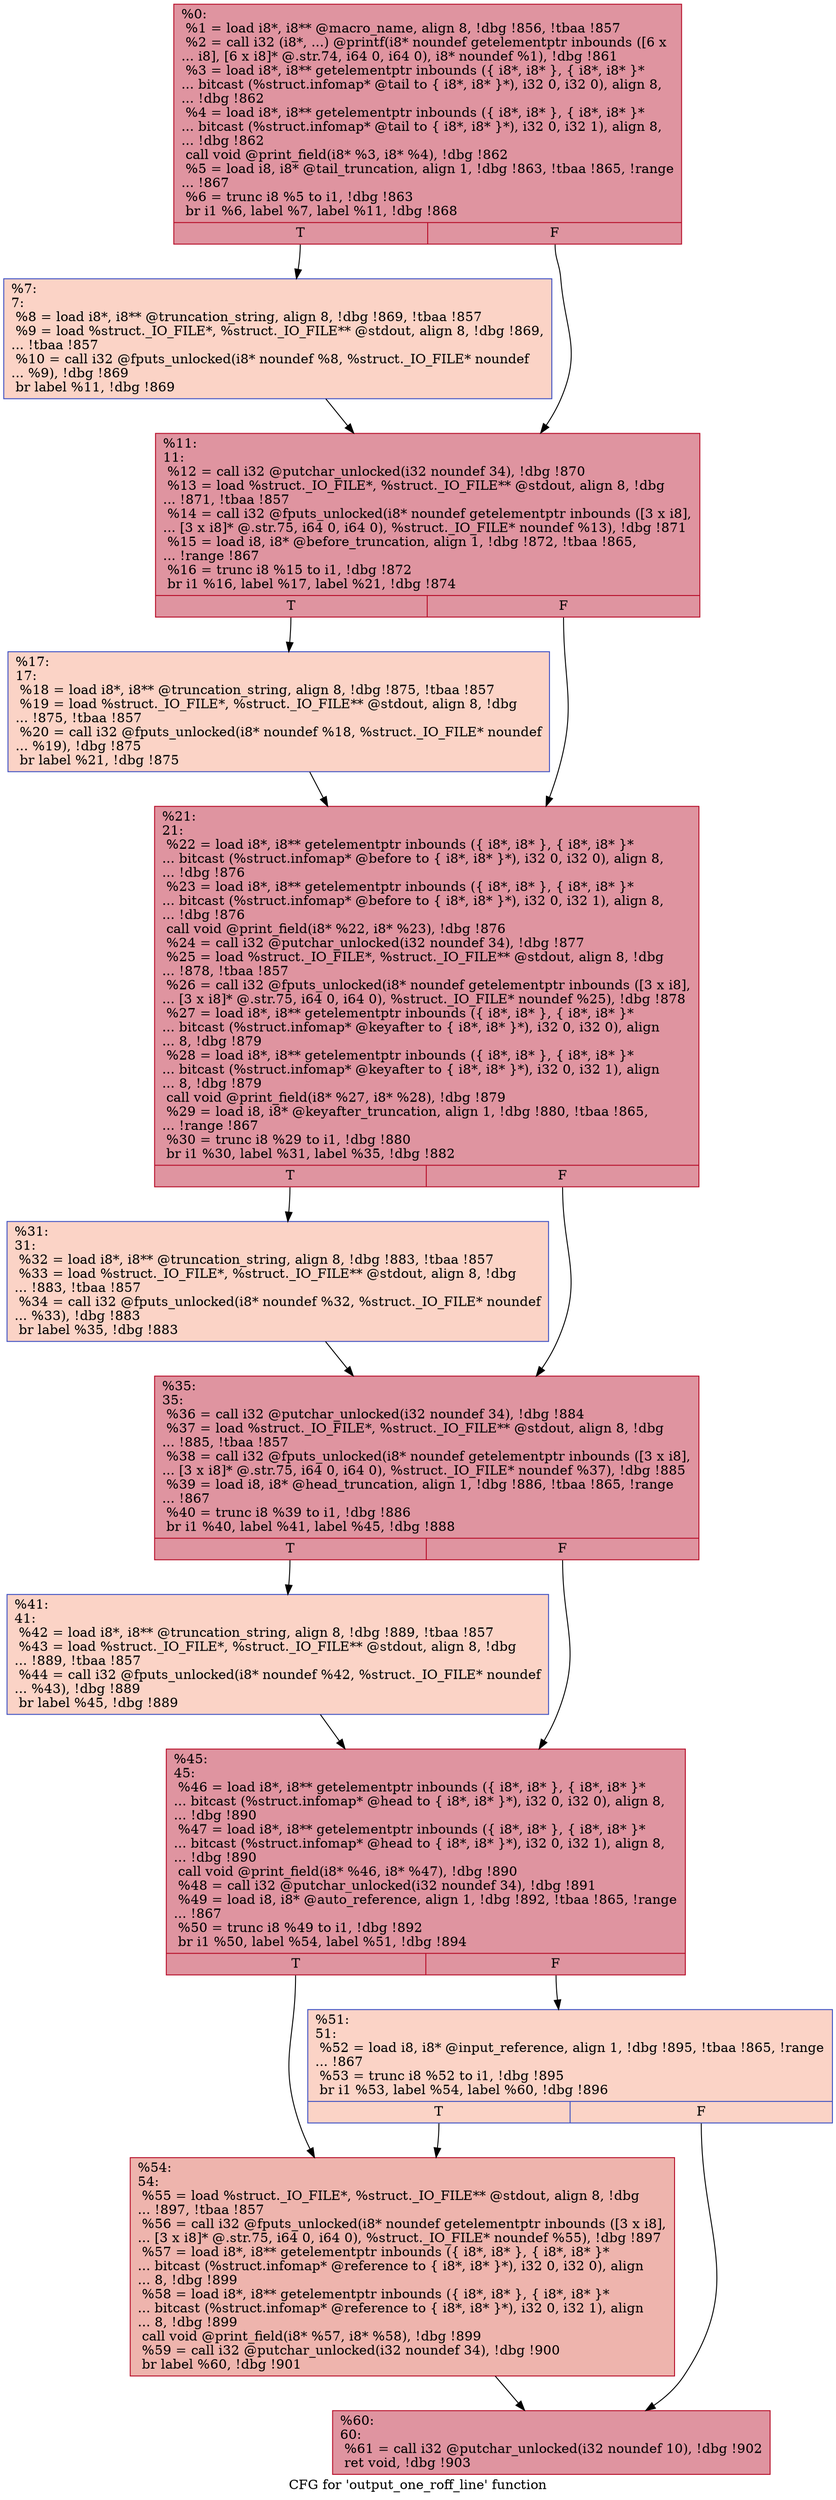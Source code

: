 digraph "CFG for 'output_one_roff_line' function" {
	label="CFG for 'output_one_roff_line' function";

	Node0x168f400 [shape=record,color="#b70d28ff", style=filled, fillcolor="#b70d2870",label="{%0:\l  %1 = load i8*, i8** @macro_name, align 8, !dbg !856, !tbaa !857\l  %2 = call i32 (i8*, ...) @printf(i8* noundef getelementptr inbounds ([6 x\l... i8], [6 x i8]* @.str.74, i64 0, i64 0), i8* noundef %1), !dbg !861\l  %3 = load i8*, i8** getelementptr inbounds (\{ i8*, i8* \}, \{ i8*, i8* \}*\l... bitcast (%struct.infomap* @tail to \{ i8*, i8* \}*), i32 0, i32 0), align 8,\l... !dbg !862\l  %4 = load i8*, i8** getelementptr inbounds (\{ i8*, i8* \}, \{ i8*, i8* \}*\l... bitcast (%struct.infomap* @tail to \{ i8*, i8* \}*), i32 0, i32 1), align 8,\l... !dbg !862\l  call void @print_field(i8* %3, i8* %4), !dbg !862\l  %5 = load i8, i8* @tail_truncation, align 1, !dbg !863, !tbaa !865, !range\l... !867\l  %6 = trunc i8 %5 to i1, !dbg !863\l  br i1 %6, label %7, label %11, !dbg !868\l|{<s0>T|<s1>F}}"];
	Node0x168f400:s0 -> Node0x168f940;
	Node0x168f400:s1 -> Node0x168f990;
	Node0x168f940 [shape=record,color="#3d50c3ff", style=filled, fillcolor="#f59c7d70",label="{%7:\l7:                                                \l  %8 = load i8*, i8** @truncation_string, align 8, !dbg !869, !tbaa !857\l  %9 = load %struct._IO_FILE*, %struct._IO_FILE** @stdout, align 8, !dbg !869,\l... !tbaa !857\l  %10 = call i32 @fputs_unlocked(i8* noundef %8, %struct._IO_FILE* noundef\l... %9), !dbg !869\l  br label %11, !dbg !869\l}"];
	Node0x168f940 -> Node0x168f990;
	Node0x168f990 [shape=record,color="#b70d28ff", style=filled, fillcolor="#b70d2870",label="{%11:\l11:                                               \l  %12 = call i32 @putchar_unlocked(i32 noundef 34), !dbg !870\l  %13 = load %struct._IO_FILE*, %struct._IO_FILE** @stdout, align 8, !dbg\l... !871, !tbaa !857\l  %14 = call i32 @fputs_unlocked(i8* noundef getelementptr inbounds ([3 x i8],\l... [3 x i8]* @.str.75, i64 0, i64 0), %struct._IO_FILE* noundef %13), !dbg !871\l  %15 = load i8, i8* @before_truncation, align 1, !dbg !872, !tbaa !865,\l... !range !867\l  %16 = trunc i8 %15 to i1, !dbg !872\l  br i1 %16, label %17, label %21, !dbg !874\l|{<s0>T|<s1>F}}"];
	Node0x168f990:s0 -> Node0x168f9e0;
	Node0x168f990:s1 -> Node0x168fa30;
	Node0x168f9e0 [shape=record,color="#3d50c3ff", style=filled, fillcolor="#f59c7d70",label="{%17:\l17:                                               \l  %18 = load i8*, i8** @truncation_string, align 8, !dbg !875, !tbaa !857\l  %19 = load %struct._IO_FILE*, %struct._IO_FILE** @stdout, align 8, !dbg\l... !875, !tbaa !857\l  %20 = call i32 @fputs_unlocked(i8* noundef %18, %struct._IO_FILE* noundef\l... %19), !dbg !875\l  br label %21, !dbg !875\l}"];
	Node0x168f9e0 -> Node0x168fa30;
	Node0x168fa30 [shape=record,color="#b70d28ff", style=filled, fillcolor="#b70d2870",label="{%21:\l21:                                               \l  %22 = load i8*, i8** getelementptr inbounds (\{ i8*, i8* \}, \{ i8*, i8* \}*\l... bitcast (%struct.infomap* @before to \{ i8*, i8* \}*), i32 0, i32 0), align 8,\l... !dbg !876\l  %23 = load i8*, i8** getelementptr inbounds (\{ i8*, i8* \}, \{ i8*, i8* \}*\l... bitcast (%struct.infomap* @before to \{ i8*, i8* \}*), i32 0, i32 1), align 8,\l... !dbg !876\l  call void @print_field(i8* %22, i8* %23), !dbg !876\l  %24 = call i32 @putchar_unlocked(i32 noundef 34), !dbg !877\l  %25 = load %struct._IO_FILE*, %struct._IO_FILE** @stdout, align 8, !dbg\l... !878, !tbaa !857\l  %26 = call i32 @fputs_unlocked(i8* noundef getelementptr inbounds ([3 x i8],\l... [3 x i8]* @.str.75, i64 0, i64 0), %struct._IO_FILE* noundef %25), !dbg !878\l  %27 = load i8*, i8** getelementptr inbounds (\{ i8*, i8* \}, \{ i8*, i8* \}*\l... bitcast (%struct.infomap* @keyafter to \{ i8*, i8* \}*), i32 0, i32 0), align\l... 8, !dbg !879\l  %28 = load i8*, i8** getelementptr inbounds (\{ i8*, i8* \}, \{ i8*, i8* \}*\l... bitcast (%struct.infomap* @keyafter to \{ i8*, i8* \}*), i32 0, i32 1), align\l... 8, !dbg !879\l  call void @print_field(i8* %27, i8* %28), !dbg !879\l  %29 = load i8, i8* @keyafter_truncation, align 1, !dbg !880, !tbaa !865,\l... !range !867\l  %30 = trunc i8 %29 to i1, !dbg !880\l  br i1 %30, label %31, label %35, !dbg !882\l|{<s0>T|<s1>F}}"];
	Node0x168fa30:s0 -> Node0x168fa80;
	Node0x168fa30:s1 -> Node0x168fad0;
	Node0x168fa80 [shape=record,color="#3d50c3ff", style=filled, fillcolor="#f59c7d70",label="{%31:\l31:                                               \l  %32 = load i8*, i8** @truncation_string, align 8, !dbg !883, !tbaa !857\l  %33 = load %struct._IO_FILE*, %struct._IO_FILE** @stdout, align 8, !dbg\l... !883, !tbaa !857\l  %34 = call i32 @fputs_unlocked(i8* noundef %32, %struct._IO_FILE* noundef\l... %33), !dbg !883\l  br label %35, !dbg !883\l}"];
	Node0x168fa80 -> Node0x168fad0;
	Node0x168fad0 [shape=record,color="#b70d28ff", style=filled, fillcolor="#b70d2870",label="{%35:\l35:                                               \l  %36 = call i32 @putchar_unlocked(i32 noundef 34), !dbg !884\l  %37 = load %struct._IO_FILE*, %struct._IO_FILE** @stdout, align 8, !dbg\l... !885, !tbaa !857\l  %38 = call i32 @fputs_unlocked(i8* noundef getelementptr inbounds ([3 x i8],\l... [3 x i8]* @.str.75, i64 0, i64 0), %struct._IO_FILE* noundef %37), !dbg !885\l  %39 = load i8, i8* @head_truncation, align 1, !dbg !886, !tbaa !865, !range\l... !867\l  %40 = trunc i8 %39 to i1, !dbg !886\l  br i1 %40, label %41, label %45, !dbg !888\l|{<s0>T|<s1>F}}"];
	Node0x168fad0:s0 -> Node0x168fb20;
	Node0x168fad0:s1 -> Node0x168fb70;
	Node0x168fb20 [shape=record,color="#3d50c3ff", style=filled, fillcolor="#f59c7d70",label="{%41:\l41:                                               \l  %42 = load i8*, i8** @truncation_string, align 8, !dbg !889, !tbaa !857\l  %43 = load %struct._IO_FILE*, %struct._IO_FILE** @stdout, align 8, !dbg\l... !889, !tbaa !857\l  %44 = call i32 @fputs_unlocked(i8* noundef %42, %struct._IO_FILE* noundef\l... %43), !dbg !889\l  br label %45, !dbg !889\l}"];
	Node0x168fb20 -> Node0x168fb70;
	Node0x168fb70 [shape=record,color="#b70d28ff", style=filled, fillcolor="#b70d2870",label="{%45:\l45:                                               \l  %46 = load i8*, i8** getelementptr inbounds (\{ i8*, i8* \}, \{ i8*, i8* \}*\l... bitcast (%struct.infomap* @head to \{ i8*, i8* \}*), i32 0, i32 0), align 8,\l... !dbg !890\l  %47 = load i8*, i8** getelementptr inbounds (\{ i8*, i8* \}, \{ i8*, i8* \}*\l... bitcast (%struct.infomap* @head to \{ i8*, i8* \}*), i32 0, i32 1), align 8,\l... !dbg !890\l  call void @print_field(i8* %46, i8* %47), !dbg !890\l  %48 = call i32 @putchar_unlocked(i32 noundef 34), !dbg !891\l  %49 = load i8, i8* @auto_reference, align 1, !dbg !892, !tbaa !865, !range\l... !867\l  %50 = trunc i8 %49 to i1, !dbg !892\l  br i1 %50, label %54, label %51, !dbg !894\l|{<s0>T|<s1>F}}"];
	Node0x168fb70:s0 -> Node0x168fc10;
	Node0x168fb70:s1 -> Node0x168fbc0;
	Node0x168fbc0 [shape=record,color="#3d50c3ff", style=filled, fillcolor="#f59c7d70",label="{%51:\l51:                                               \l  %52 = load i8, i8* @input_reference, align 1, !dbg !895, !tbaa !865, !range\l... !867\l  %53 = trunc i8 %52 to i1, !dbg !895\l  br i1 %53, label %54, label %60, !dbg !896\l|{<s0>T|<s1>F}}"];
	Node0x168fbc0:s0 -> Node0x168fc10;
	Node0x168fbc0:s1 -> Node0x168fc60;
	Node0x168fc10 [shape=record,color="#b70d28ff", style=filled, fillcolor="#d8564670",label="{%54:\l54:                                               \l  %55 = load %struct._IO_FILE*, %struct._IO_FILE** @stdout, align 8, !dbg\l... !897, !tbaa !857\l  %56 = call i32 @fputs_unlocked(i8* noundef getelementptr inbounds ([3 x i8],\l... [3 x i8]* @.str.75, i64 0, i64 0), %struct._IO_FILE* noundef %55), !dbg !897\l  %57 = load i8*, i8** getelementptr inbounds (\{ i8*, i8* \}, \{ i8*, i8* \}*\l... bitcast (%struct.infomap* @reference to \{ i8*, i8* \}*), i32 0, i32 0), align\l... 8, !dbg !899\l  %58 = load i8*, i8** getelementptr inbounds (\{ i8*, i8* \}, \{ i8*, i8* \}*\l... bitcast (%struct.infomap* @reference to \{ i8*, i8* \}*), i32 0, i32 1), align\l... 8, !dbg !899\l  call void @print_field(i8* %57, i8* %58), !dbg !899\l  %59 = call i32 @putchar_unlocked(i32 noundef 34), !dbg !900\l  br label %60, !dbg !901\l}"];
	Node0x168fc10 -> Node0x168fc60;
	Node0x168fc60 [shape=record,color="#b70d28ff", style=filled, fillcolor="#b70d2870",label="{%60:\l60:                                               \l  %61 = call i32 @putchar_unlocked(i32 noundef 10), !dbg !902\l  ret void, !dbg !903\l}"];
}
